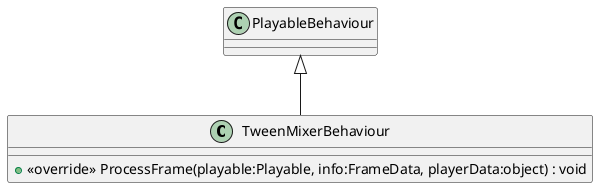 @startuml
class TweenMixerBehaviour {
    + <<override>> ProcessFrame(playable:Playable, info:FrameData, playerData:object) : void
}
PlayableBehaviour <|-- TweenMixerBehaviour
@enduml
